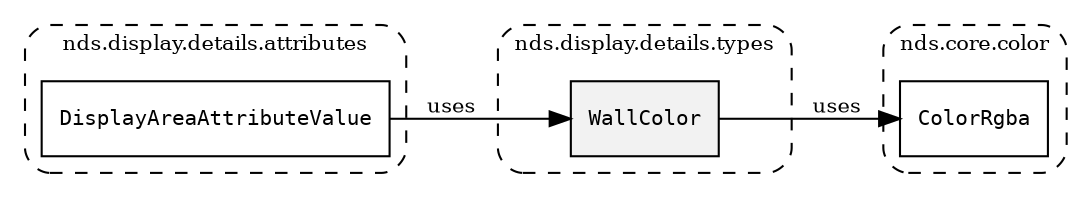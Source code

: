 /**
 * This dot file creates symbol collaboration diagram for WallColor.
 */
digraph ZSERIO
{
    node [shape=box, fontsize=10];
    rankdir="LR";
    fontsize=10;
    tooltip="WallColor collaboration diagram";

    subgraph "cluster_nds.display.details.types"
    {
        style="dashed, rounded";
        label="nds.display.details.types";
        tooltip="Package nds.display.details.types";
        href="../../../content/packages/nds.display.details.types.html#Package-nds-display-details-types";
        target="_parent";

        "WallColor" [style="filled", fillcolor="#0000000D", target="_parent", label=<<font face="monospace"><table align="center" border="0" cellspacing="0" cellpadding="0"><tr><td href="../../../content/packages/nds.display.details.types.html#Subtype-WallColor" title="Subtype defined in nds.display.details.types">WallColor</td></tr></table></font>>];
    }

    subgraph "cluster_nds.core.color"
    {
        style="dashed, rounded";
        label="nds.core.color";
        tooltip="Package nds.core.color";
        href="../../../content/packages/nds.core.color.html#Package-nds-core-color";
        target="_parent";

        "ColorRgba" [target="_parent", label=<<font face="monospace"><table align="center" border="0" cellspacing="0" cellpadding="0"><tr><td href="../../../content/packages/nds.core.color.html#Structure-ColorRgba" title="Structure defined in nds.core.color">ColorRgba</td></tr></table></font>>];
    }

    subgraph "cluster_nds.display.details.attributes"
    {
        style="dashed, rounded";
        label="nds.display.details.attributes";
        tooltip="Package nds.display.details.attributes";
        href="../../../content/packages/nds.display.details.attributes.html#Package-nds-display-details-attributes";
        target="_parent";

        "DisplayAreaAttributeValue" [target="_parent", label=<<font face="monospace"><table align="center" border="0" cellspacing="0" cellpadding="0"><tr><td href="../../../content/packages/nds.display.details.attributes.html#Choice-DisplayAreaAttributeValue" title="Choice defined in nds.display.details.attributes">DisplayAreaAttributeValue</td></tr></table></font>>];
    }

    "WallColor" -> "ColorRgba" [label="uses", fontsize=10];
    "DisplayAreaAttributeValue" -> "WallColor" [label="uses", fontsize=10];
}
